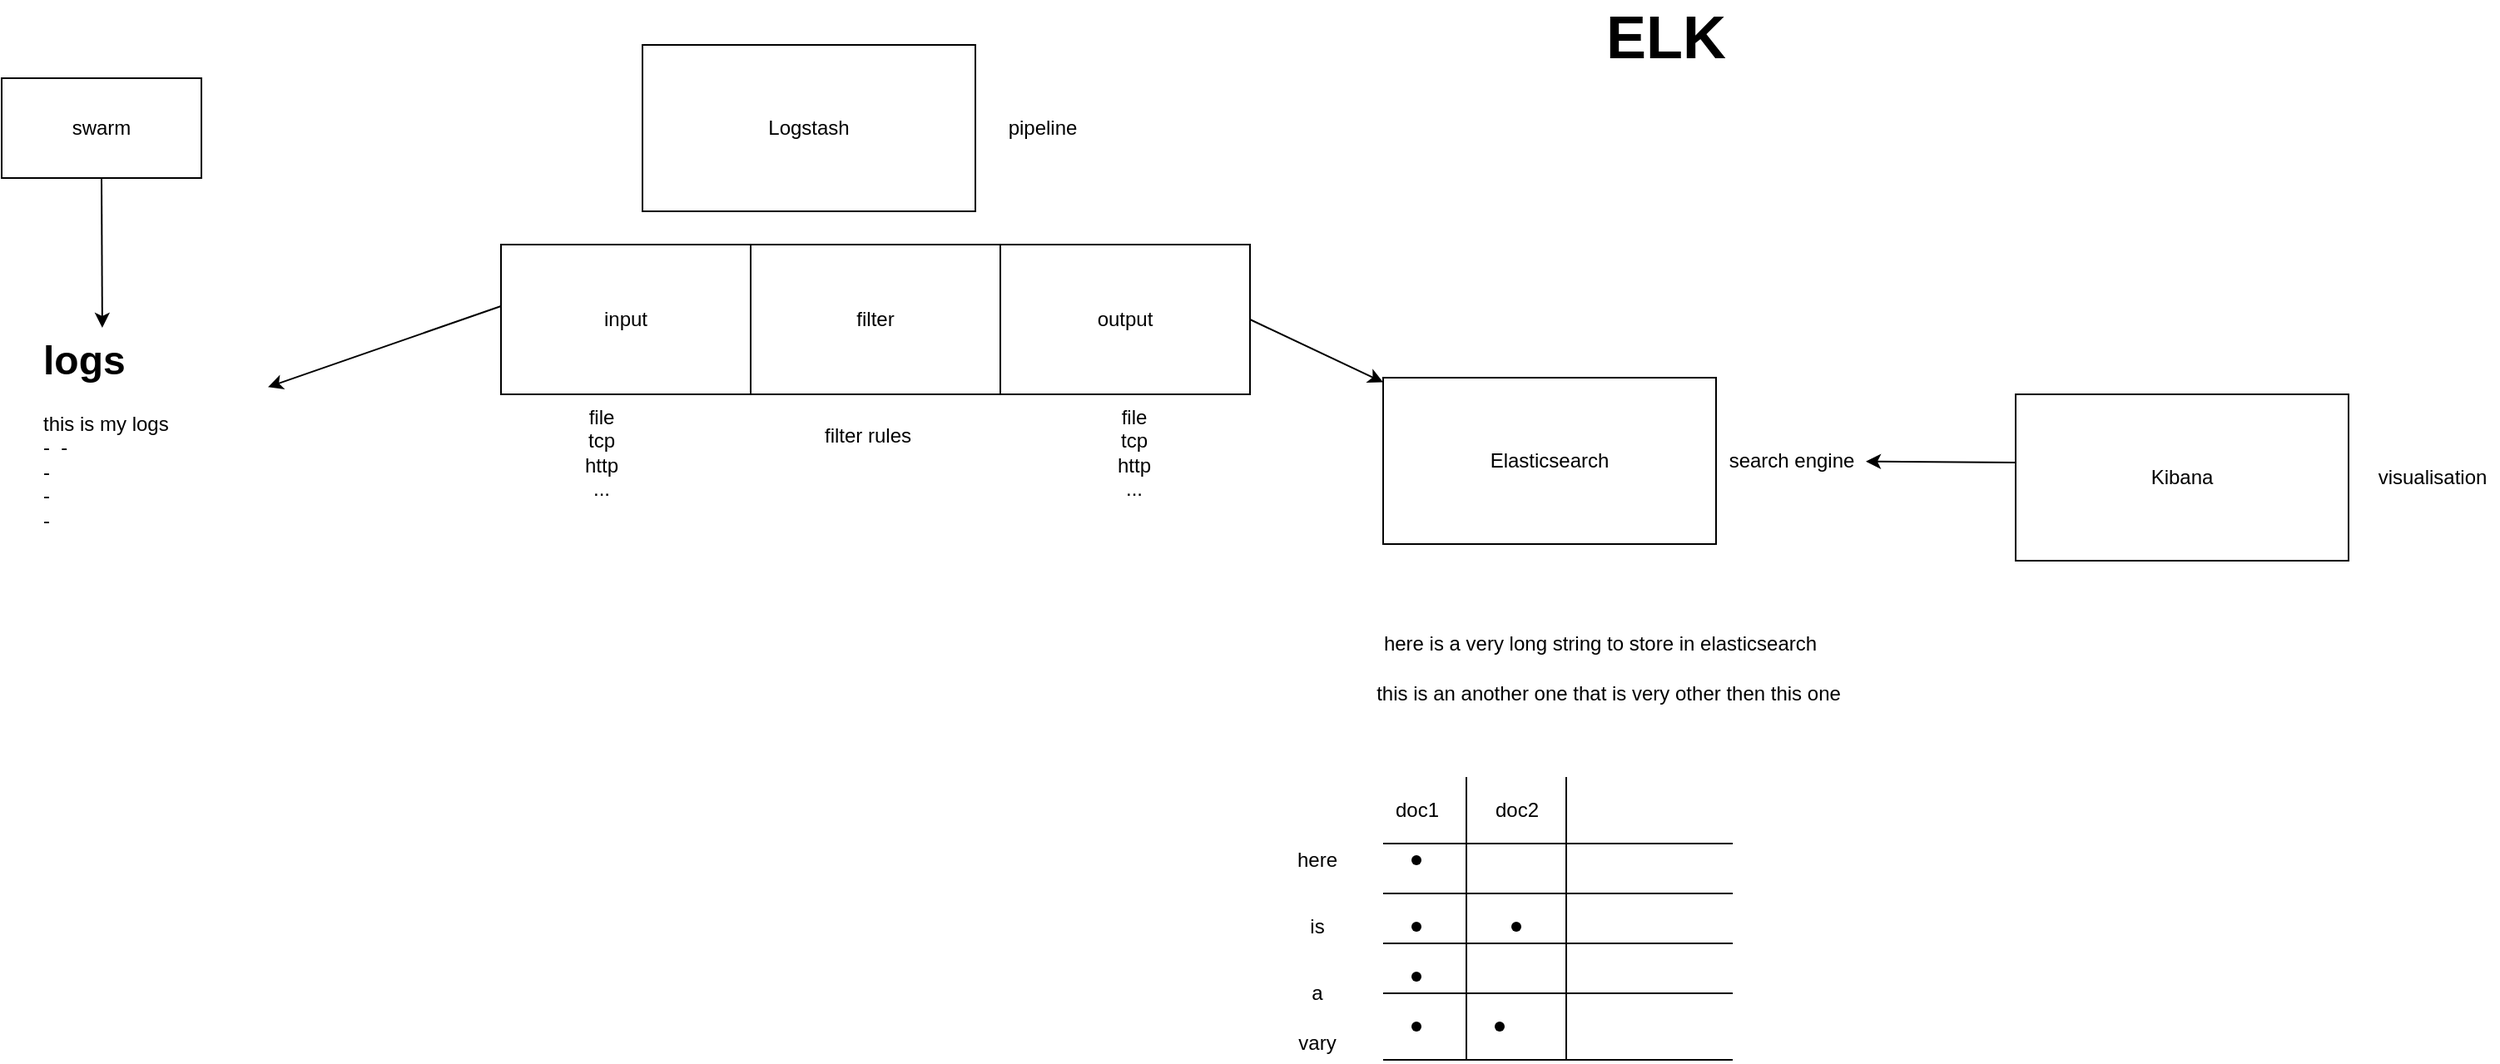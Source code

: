 <mxfile version="17.4.4" type="device"><diagram id="ay6WeYqEFDZLxZZ0hXyE" name="Page-1"><mxGraphModel dx="2200" dy="773" grid="1" gridSize="10" guides="1" tooltips="1" connect="1" arrows="1" fold="1" page="1" pageScale="1" pageWidth="850" pageHeight="1100" math="0" shadow="0"><root><mxCell id="0"/><mxCell id="1" parent="0"/><mxCell id="zndMMXw2lU5gTGrbgApc-1" value="Kibana" style="rounded=0;whiteSpace=wrap;html=1;" vertex="1" parent="1"><mxGeometry x="650" y="420" width="200" height="100" as="geometry"/></mxCell><mxCell id="zndMMXw2lU5gTGrbgApc-2" value="Logstash" style="rounded=0;whiteSpace=wrap;html=1;" vertex="1" parent="1"><mxGeometry x="-175" y="210" width="200" height="100" as="geometry"/></mxCell><mxCell id="zndMMXw2lU5gTGrbgApc-3" value="Elasticsearch" style="rounded=0;whiteSpace=wrap;html=1;" vertex="1" parent="1"><mxGeometry x="270" y="410" width="200" height="100" as="geometry"/></mxCell><mxCell id="zndMMXw2lU5gTGrbgApc-4" value="&lt;font style=&quot;font-size: 36px&quot;&gt;&lt;b&gt;ELK&lt;/b&gt;&lt;/font&gt;" style="text;html=1;strokeColor=none;fillColor=none;align=center;verticalAlign=middle;whiteSpace=wrap;rounded=0;" vertex="1" parent="1"><mxGeometry x="410" y="190" width="60" height="30" as="geometry"/></mxCell><mxCell id="zndMMXw2lU5gTGrbgApc-5" value="search engine" style="text;html=1;align=center;verticalAlign=middle;resizable=0;points=[];autosize=1;strokeColor=none;fillColor=none;" vertex="1" parent="1"><mxGeometry x="470" y="450" width="90" height="20" as="geometry"/></mxCell><mxCell id="zndMMXw2lU5gTGrbgApc-6" value="here is a very long string to store in elasticsearch" style="text;html=1;align=center;verticalAlign=middle;resizable=0;points=[];autosize=1;strokeColor=none;fillColor=none;" vertex="1" parent="1"><mxGeometry x="260" y="560" width="280" height="20" as="geometry"/></mxCell><mxCell id="zndMMXw2lU5gTGrbgApc-7" value="this is an another one that is very other then this one" style="text;html=1;align=center;verticalAlign=middle;resizable=0;points=[];autosize=1;strokeColor=none;fillColor=none;" vertex="1" parent="1"><mxGeometry x="260" y="590" width="290" height="20" as="geometry"/></mxCell><mxCell id="zndMMXw2lU5gTGrbgApc-8" value="" style="endArrow=none;html=1;rounded=0;" edge="1" parent="1"><mxGeometry width="50" height="50" relative="1" as="geometry"><mxPoint x="270" y="690" as="sourcePoint"/><mxPoint x="480" y="690" as="targetPoint"/></mxGeometry></mxCell><mxCell id="zndMMXw2lU5gTGrbgApc-9" value="" style="endArrow=none;html=1;rounded=0;" edge="1" parent="1"><mxGeometry width="50" height="50" relative="1" as="geometry"><mxPoint x="270" y="720" as="sourcePoint"/><mxPoint x="480" y="720" as="targetPoint"/></mxGeometry></mxCell><mxCell id="zndMMXw2lU5gTGrbgApc-10" value="" style="endArrow=none;html=1;rounded=0;" edge="1" parent="1"><mxGeometry width="50" height="50" relative="1" as="geometry"><mxPoint x="270" y="750" as="sourcePoint"/><mxPoint x="480" y="750" as="targetPoint"/></mxGeometry></mxCell><mxCell id="zndMMXw2lU5gTGrbgApc-11" value="" style="endArrow=none;html=1;rounded=0;" edge="1" parent="1"><mxGeometry width="50" height="50" relative="1" as="geometry"><mxPoint x="270" y="780" as="sourcePoint"/><mxPoint x="480" y="780" as="targetPoint"/></mxGeometry></mxCell><mxCell id="zndMMXw2lU5gTGrbgApc-12" value="here" style="text;html=1;align=center;verticalAlign=middle;resizable=0;points=[];autosize=1;strokeColor=none;fillColor=none;" vertex="1" parent="1"><mxGeometry x="210" y="690" width="40" height="20" as="geometry"/></mxCell><mxCell id="zndMMXw2lU5gTGrbgApc-13" value="is" style="text;html=1;align=center;verticalAlign=middle;resizable=0;points=[];autosize=1;strokeColor=none;fillColor=none;" vertex="1" parent="1"><mxGeometry x="220" y="730" width="20" height="20" as="geometry"/></mxCell><mxCell id="zndMMXw2lU5gTGrbgApc-14" value="a" style="text;html=1;align=center;verticalAlign=middle;resizable=0;points=[];autosize=1;strokeColor=none;fillColor=none;" vertex="1" parent="1"><mxGeometry x="220" y="770" width="20" height="20" as="geometry"/></mxCell><mxCell id="zndMMXw2lU5gTGrbgApc-15" value="" style="endArrow=none;html=1;rounded=0;" edge="1" parent="1"><mxGeometry width="50" height="50" relative="1" as="geometry"><mxPoint x="270" y="820" as="sourcePoint"/><mxPoint x="480" y="820" as="targetPoint"/></mxGeometry></mxCell><mxCell id="zndMMXw2lU5gTGrbgApc-16" value="vary" style="text;html=1;align=center;verticalAlign=middle;resizable=0;points=[];autosize=1;strokeColor=none;fillColor=none;" vertex="1" parent="1"><mxGeometry x="210" y="800" width="40" height="20" as="geometry"/></mxCell><mxCell id="zndMMXw2lU5gTGrbgApc-17" value="doc1" style="text;html=1;align=center;verticalAlign=middle;resizable=0;points=[];autosize=1;strokeColor=none;fillColor=none;" vertex="1" parent="1"><mxGeometry x="270" y="660" width="40" height="20" as="geometry"/></mxCell><mxCell id="zndMMXw2lU5gTGrbgApc-18" value="doc2" style="text;html=1;align=center;verticalAlign=middle;resizable=0;points=[];autosize=1;strokeColor=none;fillColor=none;" vertex="1" parent="1"><mxGeometry x="330" y="660" width="40" height="20" as="geometry"/></mxCell><mxCell id="zndMMXw2lU5gTGrbgApc-19" value="" style="endArrow=none;html=1;rounded=0;" edge="1" parent="1"><mxGeometry width="50" height="50" relative="1" as="geometry"><mxPoint x="320" y="820" as="sourcePoint"/><mxPoint x="320" y="650" as="targetPoint"/></mxGeometry></mxCell><mxCell id="zndMMXw2lU5gTGrbgApc-20" value="" style="endArrow=none;html=1;rounded=0;" edge="1" parent="1"><mxGeometry width="50" height="50" relative="1" as="geometry"><mxPoint x="380" y="820" as="sourcePoint"/><mxPoint x="380" y="650" as="targetPoint"/></mxGeometry></mxCell><mxCell id="zndMMXw2lU5gTGrbgApc-21" value="" style="shape=waypoint;sketch=0;size=6;pointerEvents=1;points=[];fillColor=none;resizable=0;rotatable=0;perimeter=centerPerimeter;snapToPoint=1;" vertex="1" parent="1"><mxGeometry x="270" y="680" width="40" height="40" as="geometry"/></mxCell><mxCell id="zndMMXw2lU5gTGrbgApc-22" value="" style="shape=waypoint;sketch=0;size=6;pointerEvents=1;points=[];fillColor=none;resizable=0;rotatable=0;perimeter=centerPerimeter;snapToPoint=1;" vertex="1" parent="1"><mxGeometry x="270" y="720" width="40" height="40" as="geometry"/></mxCell><mxCell id="zndMMXw2lU5gTGrbgApc-23" value="" style="shape=waypoint;sketch=0;size=6;pointerEvents=1;points=[];fillColor=none;resizable=0;rotatable=0;perimeter=centerPerimeter;snapToPoint=1;" vertex="1" parent="1"><mxGeometry x="270" y="750" width="40" height="40" as="geometry"/></mxCell><mxCell id="zndMMXw2lU5gTGrbgApc-24" value="" style="shape=waypoint;sketch=0;size=6;pointerEvents=1;points=[];fillColor=none;resizable=0;rotatable=0;perimeter=centerPerimeter;snapToPoint=1;" vertex="1" parent="1"><mxGeometry x="270" y="780" width="40" height="40" as="geometry"/></mxCell><mxCell id="zndMMXw2lU5gTGrbgApc-25" value="" style="shape=waypoint;sketch=0;size=6;pointerEvents=1;points=[];fillColor=none;resizable=0;rotatable=0;perimeter=centerPerimeter;snapToPoint=1;" vertex="1" parent="1"><mxGeometry x="330" y="720" width="40" height="40" as="geometry"/></mxCell><mxCell id="zndMMXw2lU5gTGrbgApc-26" value="" style="shape=waypoint;sketch=0;size=6;pointerEvents=1;points=[];fillColor=none;resizable=0;rotatable=0;perimeter=centerPerimeter;snapToPoint=1;" vertex="1" parent="1"><mxGeometry x="320" y="780" width="40" height="40" as="geometry"/></mxCell><mxCell id="zndMMXw2lU5gTGrbgApc-27" value="pipeline" style="text;html=1;align=center;verticalAlign=middle;resizable=0;points=[];autosize=1;strokeColor=none;fillColor=none;" vertex="1" parent="1"><mxGeometry x="35" y="250" width="60" height="20" as="geometry"/></mxCell><mxCell id="zndMMXw2lU5gTGrbgApc-28" value="input" style="rounded=0;whiteSpace=wrap;html=1;" vertex="1" parent="1"><mxGeometry x="-260" y="330" width="150" height="90" as="geometry"/></mxCell><mxCell id="zndMMXw2lU5gTGrbgApc-29" value="filter" style="rounded=0;whiteSpace=wrap;html=1;" vertex="1" parent="1"><mxGeometry x="-110" y="330" width="150" height="90" as="geometry"/></mxCell><mxCell id="zndMMXw2lU5gTGrbgApc-30" value="output" style="rounded=0;whiteSpace=wrap;html=1;" vertex="1" parent="1"><mxGeometry x="40" y="330" width="150" height="90" as="geometry"/></mxCell><mxCell id="zndMMXw2lU5gTGrbgApc-31" value="filter rules" style="text;html=1;align=center;verticalAlign=middle;resizable=0;points=[];autosize=1;strokeColor=none;fillColor=none;" vertex="1" parent="1"><mxGeometry x="-75" y="435" width="70" height="20" as="geometry"/></mxCell><mxCell id="zndMMXw2lU5gTGrbgApc-32" value="file&lt;br&gt;tcp&lt;br&gt;http&lt;br&gt;..." style="text;html=1;align=center;verticalAlign=middle;resizable=0;points=[];autosize=1;strokeColor=none;fillColor=none;" vertex="1" parent="1"><mxGeometry x="-220" y="425" width="40" height="60" as="geometry"/></mxCell><mxCell id="zndMMXw2lU5gTGrbgApc-33" value="file&lt;br&gt;tcp&lt;br&gt;http&lt;br&gt;..." style="text;html=1;align=center;verticalAlign=middle;resizable=0;points=[];autosize=1;strokeColor=none;fillColor=none;" vertex="1" parent="1"><mxGeometry x="100" y="425" width="40" height="60" as="geometry"/></mxCell><mxCell id="zndMMXw2lU5gTGrbgApc-34" value="visualisation" style="text;html=1;align=center;verticalAlign=middle;resizable=0;points=[];autosize=1;strokeColor=none;fillColor=none;" vertex="1" parent="1"><mxGeometry x="860" y="460" width="80" height="20" as="geometry"/></mxCell><mxCell id="zndMMXw2lU5gTGrbgApc-35" value="swarm" style="rounded=0;whiteSpace=wrap;html=1;" vertex="1" parent="1"><mxGeometry x="-560" y="230" width="120" height="60" as="geometry"/></mxCell><mxCell id="zndMMXw2lU5gTGrbgApc-36" value="" style="endArrow=classic;html=1;rounded=0;exitX=0.5;exitY=1;exitDx=0;exitDy=0;entryX=0.289;entryY=0;entryDx=0;entryDy=0;entryPerimeter=0;" edge="1" parent="1" source="zndMMXw2lU5gTGrbgApc-35" target="zndMMXw2lU5gTGrbgApc-37"><mxGeometry width="50" height="50" relative="1" as="geometry"><mxPoint x="-135" y="430" as="sourcePoint"/><mxPoint x="-345" y="370" as="targetPoint"/></mxGeometry></mxCell><mxCell id="zndMMXw2lU5gTGrbgApc-37" value="&lt;h1&gt;logs&lt;/h1&gt;&lt;div&gt;this is my logs&lt;/div&gt;&lt;div&gt;-&amp;nbsp; -&lt;/div&gt;&lt;div&gt;-&lt;/div&gt;&lt;div&gt;-&lt;/div&gt;&lt;div&gt;-&lt;/div&gt;&lt;div&gt;-&lt;/div&gt;&lt;div&gt;&lt;br&gt;&lt;/div&gt;&lt;div&gt;-&lt;/div&gt;" style="text;html=1;strokeColor=none;fillColor=none;spacing=5;spacingTop=-20;whiteSpace=wrap;overflow=hidden;rounded=0;" vertex="1" parent="1"><mxGeometry x="-540" y="380" width="140" height="120" as="geometry"/></mxCell><mxCell id="zndMMXw2lU5gTGrbgApc-38" value="" style="endArrow=classic;html=1;rounded=0;exitX=0;exitY=0.411;exitDx=0;exitDy=0;exitPerimeter=0;" edge="1" parent="1" source="zndMMXw2lU5gTGrbgApc-28" target="zndMMXw2lU5gTGrbgApc-37"><mxGeometry width="50" height="50" relative="1" as="geometry"><mxPoint x="-100" y="500" as="sourcePoint"/><mxPoint x="-50" y="450" as="targetPoint"/></mxGeometry></mxCell><mxCell id="zndMMXw2lU5gTGrbgApc-39" value="" style="endArrow=classic;html=1;rounded=0;exitX=1;exitY=0.5;exitDx=0;exitDy=0;" edge="1" parent="1" source="zndMMXw2lU5gTGrbgApc-30" target="zndMMXw2lU5gTGrbgApc-3"><mxGeometry width="50" height="50" relative="1" as="geometry"><mxPoint x="-100" y="500" as="sourcePoint"/><mxPoint x="-50" y="450" as="targetPoint"/></mxGeometry></mxCell><mxCell id="zndMMXw2lU5gTGrbgApc-40" value="" style="endArrow=classic;html=1;rounded=0;exitX=0;exitY=0.41;exitDx=0;exitDy=0;exitPerimeter=0;" edge="1" parent="1" source="zndMMXw2lU5gTGrbgApc-1" target="zndMMXw2lU5gTGrbgApc-5"><mxGeometry width="50" height="50" relative="1" as="geometry"><mxPoint x="790" y="500" as="sourcePoint"/><mxPoint x="840" y="450" as="targetPoint"/></mxGeometry></mxCell></root></mxGraphModel></diagram></mxfile>